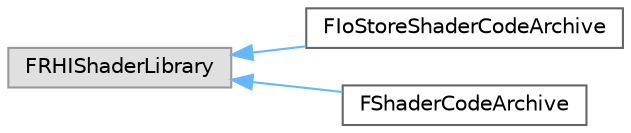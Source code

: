 digraph "Graphical Class Hierarchy"
{
 // INTERACTIVE_SVG=YES
 // LATEX_PDF_SIZE
  bgcolor="transparent";
  edge [fontname=Helvetica,fontsize=10,labelfontname=Helvetica,labelfontsize=10];
  node [fontname=Helvetica,fontsize=10,shape=box,height=0.2,width=0.4];
  rankdir="LR";
  Node0 [id="Node000000",label="FRHIShaderLibrary",height=0.2,width=0.4,color="grey60", fillcolor="#E0E0E0", style="filled",tooltip=" "];
  Node0 -> Node1 [id="edge4745_Node000000_Node000001",dir="back",color="steelblue1",style="solid",tooltip=" "];
  Node1 [id="Node000001",label="FIoStoreShaderCodeArchive",height=0.2,width=0.4,color="grey40", fillcolor="white", style="filled",URL="$db/d71/classFIoStoreShaderCodeArchive.html",tooltip=" "];
  Node0 -> Node2 [id="edge4746_Node000000_Node000002",dir="back",color="steelblue1",style="solid",tooltip=" "];
  Node2 [id="Node000002",label="FShaderCodeArchive",height=0.2,width=0.4,color="grey40", fillcolor="white", style="filled",URL="$da/d56/classFShaderCodeArchive.html",tooltip=" "];
}
